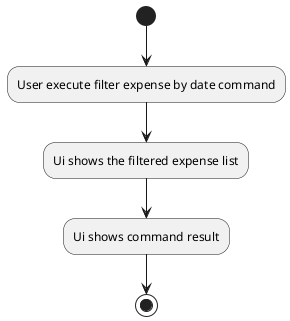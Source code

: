 @startuml
(*)  --> "User execute filter expense by date command"
--> "Ui shows the filtered expense list"
--> "Ui shows command result"
-->(*)
@enduml
